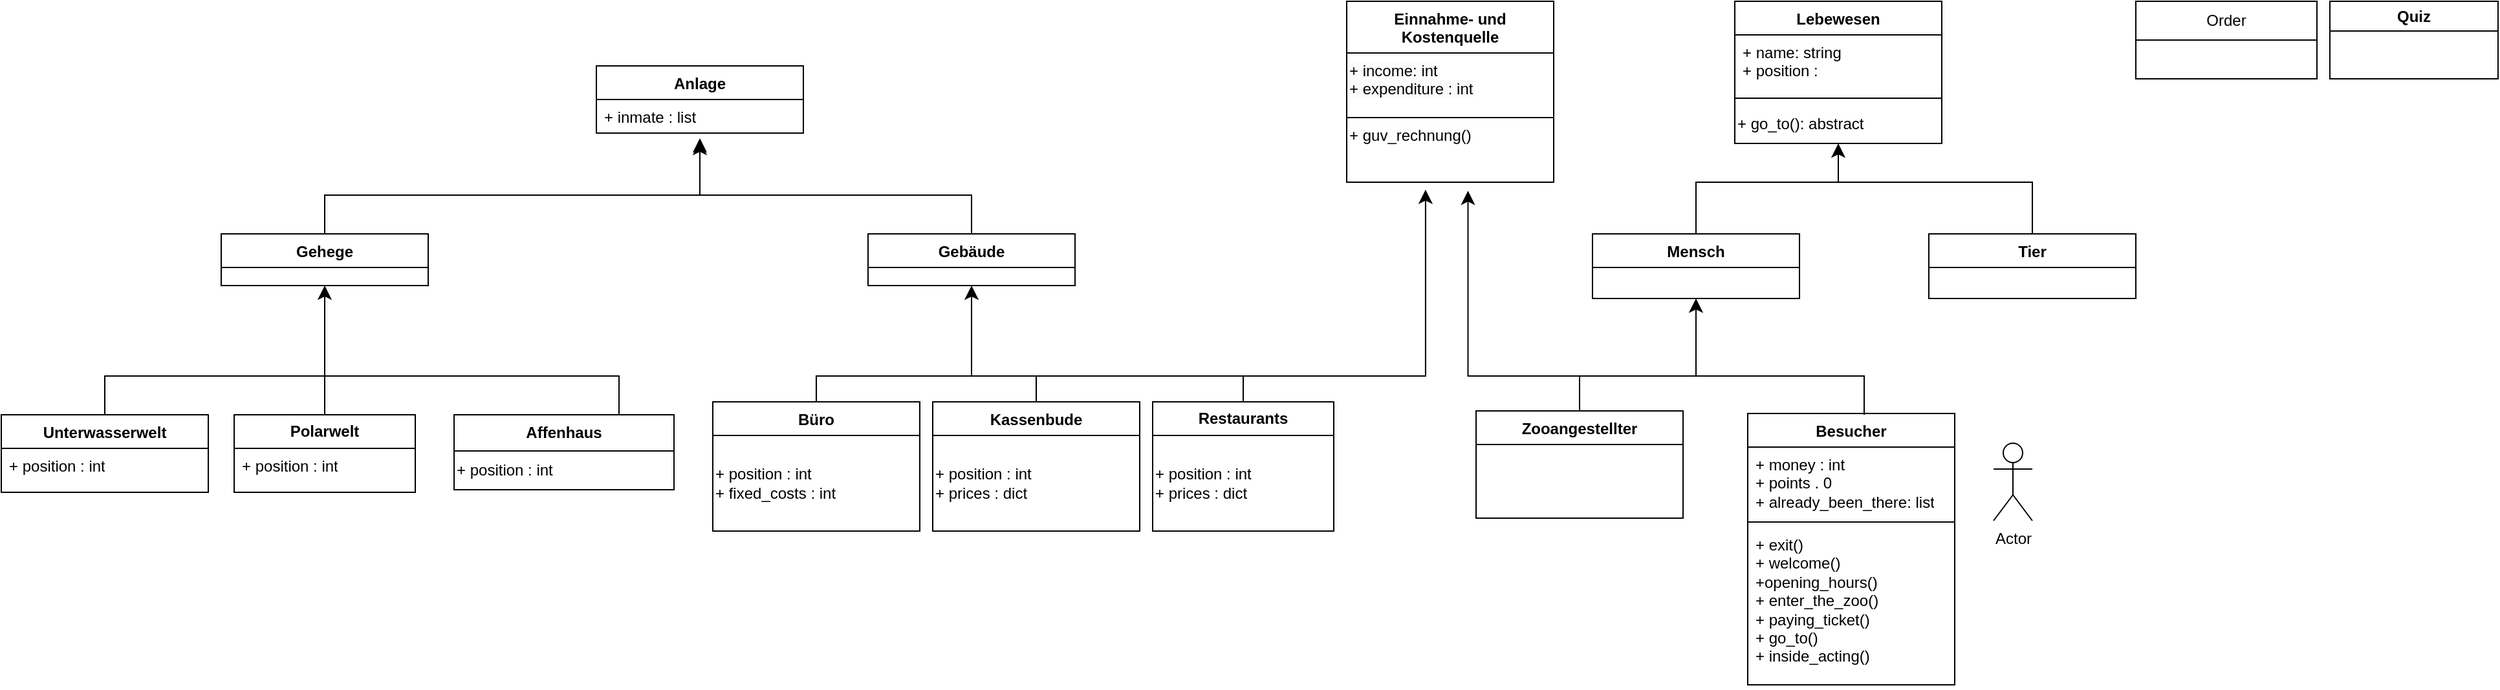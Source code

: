 <mxfile version="23.0.2" type="device">
  <diagram name="Seite-1" id="lcusMvadLFqTSw35JPgq">
    <mxGraphModel dx="1926" dy="869" grid="1" gridSize="10" guides="1" tooltips="1" connect="1" arrows="1" fold="1" page="1" pageScale="1" pageWidth="827" pageHeight="1169" math="0" shadow="0">
      <root>
        <mxCell id="0" />
        <mxCell id="1" parent="0" />
        <mxCell id="fH89amMMzQKabyeHJH6l-1" value="Gehege" style="swimlane;fontStyle=1;align=center;verticalAlign=top;childLayout=stackLayout;horizontal=1;startSize=26;horizontalStack=0;resizeParent=1;resizeParentMax=0;resizeLast=0;collapsible=1;marginBottom=0;whiteSpace=wrap;html=1;" parent="1" vertex="1">
          <mxGeometry x="220" y="200" width="160" height="40" as="geometry" />
        </mxCell>
        <mxCell id="fH89amMMzQKabyeHJH6l-5" value="Gebäude" style="swimlane;fontStyle=1;align=center;verticalAlign=top;childLayout=stackLayout;horizontal=1;startSize=26;horizontalStack=0;resizeParent=1;resizeParentMax=0;resizeLast=0;collapsible=1;marginBottom=0;whiteSpace=wrap;html=1;" parent="1" vertex="1">
          <mxGeometry x="720" y="200" width="160" height="40" as="geometry" />
        </mxCell>
        <mxCell id="fH89amMMzQKabyeHJH6l-9" value="" style="edgeStyle=elbowEdgeStyle;elbow=vertical;endArrow=classic;html=1;curved=0;rounded=0;endSize=8;startSize=8;exitX=0.5;exitY=0;exitDx=0;exitDy=0;" parent="1" source="fH89amMMzQKabyeHJH6l-1" edge="1">
          <mxGeometry width="50" height="50" relative="1" as="geometry">
            <mxPoint x="540" y="176" as="sourcePoint" />
            <mxPoint x="590" y="126" as="targetPoint" />
            <Array as="points">
              <mxPoint x="520" y="170" />
            </Array>
          </mxGeometry>
        </mxCell>
        <mxCell id="fH89amMMzQKabyeHJH6l-10" value="&lt;b&gt;Restaurants&lt;/b&gt;" style="swimlane;fontStyle=0;childLayout=stackLayout;horizontal=1;startSize=26;fillColor=none;horizontalStack=0;resizeParent=1;resizeParentMax=0;resizeLast=0;collapsible=1;marginBottom=0;whiteSpace=wrap;html=1;" parent="1" vertex="1">
          <mxGeometry x="940" y="330" width="140" height="100" as="geometry" />
        </mxCell>
        <mxCell id="LhFCVF2FLrDRZOmn-vVd-13" value="+ position : int&lt;br&gt;+ prices : dict" style="text;html=1;strokeColor=none;fillColor=none;align=left;verticalAlign=middle;whiteSpace=wrap;rounded=0;" vertex="1" parent="fH89amMMzQKabyeHJH6l-10">
          <mxGeometry y="26" width="140" height="74" as="geometry" />
        </mxCell>
        <mxCell id="fH89amMMzQKabyeHJH6l-12" value="" style="edgeStyle=elbowEdgeStyle;elbow=vertical;endArrow=classic;html=1;curved=0;rounded=0;endSize=8;startSize=8;entryX=0.481;entryY=1.077;entryDx=0;entryDy=0;entryPerimeter=0;exitX=0.5;exitY=0;exitDx=0;exitDy=0;" parent="1" source="fH89amMMzQKabyeHJH6l-5" edge="1">
          <mxGeometry width="50" height="50" relative="1" as="geometry">
            <mxPoint x="900" y="230" as="sourcePoint" />
            <mxPoint x="590" y="128.002" as="targetPoint" />
            <Array as="points">
              <mxPoint x="673.04" y="170" />
            </Array>
          </mxGeometry>
        </mxCell>
        <mxCell id="fH89amMMzQKabyeHJH6l-15" value="&lt;b&gt;Polarwelt&lt;/b&gt;" style="swimlane;fontStyle=0;childLayout=stackLayout;horizontal=1;startSize=26;fillColor=none;horizontalStack=0;resizeParent=1;resizeParentMax=0;resizeLast=0;collapsible=1;marginBottom=0;whiteSpace=wrap;html=1;" parent="1" vertex="1">
          <mxGeometry x="230" y="340" width="140" height="60" as="geometry" />
        </mxCell>
        <mxCell id="fH89amMMzQKabyeHJH6l-16" value="+ position : int" style="text;strokeColor=none;fillColor=none;align=left;verticalAlign=top;spacingLeft=4;spacingRight=4;overflow=hidden;rotatable=0;points=[[0,0.5],[1,0.5]];portConstraint=eastwest;whiteSpace=wrap;html=1;" parent="fH89amMMzQKabyeHJH6l-15" vertex="1">
          <mxGeometry y="26" width="140" height="34" as="geometry" />
        </mxCell>
        <mxCell id="fH89amMMzQKabyeHJH6l-21" value="Büro" style="swimlane;fontStyle=1;align=center;verticalAlign=top;childLayout=stackLayout;horizontal=1;startSize=26;horizontalStack=0;resizeParent=1;resizeParentMax=0;resizeLast=0;collapsible=1;marginBottom=0;whiteSpace=wrap;html=1;" parent="1" vertex="1">
          <mxGeometry x="600" y="330" width="160" height="100" as="geometry" />
        </mxCell>
        <mxCell id="LhFCVF2FLrDRZOmn-vVd-7" value="+ position : int&lt;br&gt;+ fixed_costs : int" style="text;html=1;strokeColor=none;fillColor=none;align=left;verticalAlign=middle;whiteSpace=wrap;rounded=0;" vertex="1" parent="fH89amMMzQKabyeHJH6l-21">
          <mxGeometry y="26" width="160" height="74" as="geometry" />
        </mxCell>
        <mxCell id="fH89amMMzQKabyeHJH6l-24" value="Anlage" style="swimlane;fontStyle=1;align=center;verticalAlign=top;childLayout=stackLayout;horizontal=1;startSize=26;horizontalStack=0;resizeParent=1;resizeParentMax=0;resizeLast=0;collapsible=1;marginBottom=0;whiteSpace=wrap;html=1;" parent="1" vertex="1">
          <mxGeometry x="510" y="70" width="160" height="52" as="geometry" />
        </mxCell>
        <mxCell id="fH89amMMzQKabyeHJH6l-25" value="+ inmate : list" style="text;strokeColor=none;fillColor=none;align=left;verticalAlign=top;spacingLeft=4;spacingRight=4;overflow=hidden;rotatable=0;points=[[0,0.5],[1,0.5]];portConstraint=eastwest;whiteSpace=wrap;html=1;" parent="fH89amMMzQKabyeHJH6l-24" vertex="1">
          <mxGeometry y="26" width="160" height="26" as="geometry" />
        </mxCell>
        <mxCell id="fH89amMMzQKabyeHJH6l-29" value="" style="edgeStyle=elbowEdgeStyle;elbow=vertical;endArrow=classic;html=1;curved=0;rounded=0;endSize=8;startSize=8;exitX=0.5;exitY=0;exitDx=0;exitDy=0;entryX=0.5;entryY=1;entryDx=0;entryDy=0;" parent="1" source="fH89amMMzQKabyeHJH6l-10" target="fH89amMMzQKabyeHJH6l-5" edge="1">
          <mxGeometry width="50" height="50" relative="1" as="geometry">
            <mxPoint x="470" y="290" as="sourcePoint" />
            <mxPoint x="801" y="259" as="targetPoint" />
            <Array as="points">
              <mxPoint x="870" y="310" />
            </Array>
          </mxGeometry>
        </mxCell>
        <mxCell id="fH89amMMzQKabyeHJH6l-30" value="Lebewesen" style="swimlane;fontStyle=1;align=center;verticalAlign=top;childLayout=stackLayout;horizontal=1;startSize=26;horizontalStack=0;resizeParent=1;resizeParentMax=0;resizeLast=0;collapsible=1;marginBottom=0;whiteSpace=wrap;html=1;" parent="1" vertex="1">
          <mxGeometry x="1390" y="20" width="160" height="110" as="geometry" />
        </mxCell>
        <mxCell id="fH89amMMzQKabyeHJH6l-31" value="+ name: string&lt;br&gt;+ position :" style="text;strokeColor=none;fillColor=none;align=left;verticalAlign=top;spacingLeft=4;spacingRight=4;overflow=hidden;rotatable=0;points=[[0,0.5],[1,0.5]];portConstraint=eastwest;whiteSpace=wrap;html=1;" parent="fH89amMMzQKabyeHJH6l-30" vertex="1">
          <mxGeometry y="26" width="160" height="44" as="geometry" />
        </mxCell>
        <mxCell id="fH89amMMzQKabyeHJH6l-32" value="" style="line;strokeWidth=1;fillColor=none;align=left;verticalAlign=middle;spacingTop=-1;spacingLeft=3;spacingRight=3;rotatable=0;labelPosition=right;points=[];portConstraint=eastwest;strokeColor=inherit;" parent="fH89amMMzQKabyeHJH6l-30" vertex="1">
          <mxGeometry y="70" width="160" height="10" as="geometry" />
        </mxCell>
        <mxCell id="LhFCVF2FLrDRZOmn-vVd-18" value="+ go_to(): abstract" style="text;html=1;strokeColor=none;fillColor=none;align=left;verticalAlign=middle;whiteSpace=wrap;rounded=0;" vertex="1" parent="fH89amMMzQKabyeHJH6l-30">
          <mxGeometry y="80" width="160" height="30" as="geometry" />
        </mxCell>
        <mxCell id="fH89amMMzQKabyeHJH6l-34" value="Mensch" style="swimlane;fontStyle=1;align=center;verticalAlign=top;childLayout=stackLayout;horizontal=1;startSize=26;horizontalStack=0;resizeParent=1;resizeParentMax=0;resizeLast=0;collapsible=1;marginBottom=0;whiteSpace=wrap;html=1;" parent="1" vertex="1">
          <mxGeometry x="1280" y="200" width="160" height="50" as="geometry" />
        </mxCell>
        <mxCell id="fH89amMMzQKabyeHJH6l-38" value="Tier" style="swimlane;fontStyle=1;align=center;verticalAlign=top;childLayout=stackLayout;horizontal=1;startSize=26;horizontalStack=0;resizeParent=1;resizeParentMax=0;resizeLast=0;collapsible=1;marginBottom=0;whiteSpace=wrap;html=1;" parent="1" vertex="1">
          <mxGeometry x="1540" y="200" width="160" height="50" as="geometry" />
        </mxCell>
        <mxCell id="fH89amMMzQKabyeHJH6l-43" value="" style="edgeStyle=elbowEdgeStyle;elbow=vertical;endArrow=classic;html=1;curved=0;rounded=0;endSize=8;startSize=8;exitX=0.5;exitY=0;exitDx=0;exitDy=0;entryX=0.5;entryY=1;entryDx=0;entryDy=0;" parent="1" source="fH89amMMzQKabyeHJH6l-38" edge="1" target="LhFCVF2FLrDRZOmn-vVd-18">
          <mxGeometry width="50" height="50" relative="1" as="geometry">
            <mxPoint x="1330" y="320" as="sourcePoint" />
            <mxPoint x="1470" y="150" as="targetPoint" />
            <Array as="points">
              <mxPoint x="1610" y="160" />
            </Array>
          </mxGeometry>
        </mxCell>
        <mxCell id="fH89amMMzQKabyeHJH6l-44" value="Zooangestellter" style="swimlane;fontStyle=1;align=center;verticalAlign=top;childLayout=stackLayout;horizontal=1;startSize=26;horizontalStack=0;resizeParent=1;resizeParentMax=0;resizeLast=0;collapsible=1;marginBottom=0;whiteSpace=wrap;html=1;" parent="1" vertex="1">
          <mxGeometry x="1190" y="337" width="160" height="83" as="geometry" />
        </mxCell>
        <mxCell id="fH89amMMzQKabyeHJH6l-46" value="Besucher" style="swimlane;fontStyle=1;align=center;verticalAlign=top;childLayout=stackLayout;horizontal=1;startSize=26;horizontalStack=0;resizeParent=1;resizeParentMax=0;resizeLast=0;collapsible=1;marginBottom=0;whiteSpace=wrap;html=1;" parent="1" vertex="1">
          <mxGeometry x="1400" y="339" width="160" height="210" as="geometry" />
        </mxCell>
        <mxCell id="fH89amMMzQKabyeHJH6l-47" value="+ money : int&lt;br&gt;+ points . 0&lt;br&gt;+ already_been_there: list" style="text;strokeColor=none;fillColor=none;align=left;verticalAlign=top;spacingLeft=4;spacingRight=4;overflow=hidden;rotatable=0;points=[[0,0.5],[1,0.5]];portConstraint=eastwest;whiteSpace=wrap;html=1;" parent="fH89amMMzQKabyeHJH6l-46" vertex="1">
          <mxGeometry y="26" width="160" height="54" as="geometry" />
        </mxCell>
        <mxCell id="fH89amMMzQKabyeHJH6l-48" value="" style="line;strokeWidth=1;fillColor=none;align=left;verticalAlign=middle;spacingTop=-1;spacingLeft=3;spacingRight=3;rotatable=0;labelPosition=right;points=[];portConstraint=eastwest;strokeColor=inherit;" parent="fH89amMMzQKabyeHJH6l-46" vertex="1">
          <mxGeometry y="80" width="160" height="8" as="geometry" />
        </mxCell>
        <mxCell id="fH89amMMzQKabyeHJH6l-49" value="+ exit()&lt;br&gt;+ welcome()&lt;br&gt;+opening_hours()&lt;br&gt;+ enter_the_zoo()&lt;br&gt;+ paying_ticket()&lt;br&gt;+ go_to()&lt;br&gt;+ inside_acting()" style="text;strokeColor=none;fillColor=none;align=left;verticalAlign=top;spacingLeft=4;spacingRight=4;overflow=hidden;rotatable=0;points=[[0,0.5],[1,0.5]];portConstraint=eastwest;whiteSpace=wrap;html=1;" parent="fH89amMMzQKabyeHJH6l-46" vertex="1">
          <mxGeometry y="88" width="160" height="122" as="geometry" />
        </mxCell>
        <mxCell id="fH89amMMzQKabyeHJH6l-50" value="Einnahme- und Kostenquelle" style="swimlane;fontStyle=1;align=center;verticalAlign=top;childLayout=stackLayout;horizontal=1;startSize=40;horizontalStack=0;resizeParent=1;resizeParentMax=0;resizeLast=0;collapsible=1;marginBottom=0;whiteSpace=wrap;html=1;" parent="1" vertex="1">
          <mxGeometry x="1090" y="20" width="160" height="140" as="geometry" />
        </mxCell>
        <mxCell id="LhFCVF2FLrDRZOmn-vVd-12" value="&lt;span style=&quot;color: rgb(0, 0, 0); font-family: Helvetica; font-size: 12px; font-style: normal; font-variant-ligatures: normal; font-variant-caps: normal; font-weight: 400; letter-spacing: normal; orphans: 2; text-align: left; text-indent: 0px; text-transform: none; widows: 2; word-spacing: 0px; -webkit-text-stroke-width: 0px; background-color: rgb(251, 251, 251); text-decoration-thickness: initial; text-decoration-style: initial; text-decoration-color: initial; float: none; display: inline !important;&quot;&gt;+ income: int&lt;/span&gt;&lt;br style=&quot;border-color: var(--border-color); color: rgb(0, 0, 0); font-family: Helvetica; font-size: 12px; font-style: normal; font-variant-ligatures: normal; font-variant-caps: normal; font-weight: 400; letter-spacing: normal; orphans: 2; text-align: left; text-indent: 0px; text-transform: none; widows: 2; word-spacing: 0px; -webkit-text-stroke-width: 0px; background-color: rgb(251, 251, 251); text-decoration-thickness: initial; text-decoration-style: initial; text-decoration-color: initial;&quot;&gt;&lt;span style=&quot;color: rgb(0, 0, 0); font-family: Helvetica; font-size: 12px; font-style: normal; font-variant-ligatures: normal; font-variant-caps: normal; font-weight: 400; letter-spacing: normal; orphans: 2; text-align: left; text-indent: 0px; text-transform: none; widows: 2; word-spacing: 0px; -webkit-text-stroke-width: 0px; background-color: rgb(251, 251, 251); text-decoration-thickness: initial; text-decoration-style: initial; text-decoration-color: initial; float: none; display: inline !important;&quot;&gt;+ expenditure : int&lt;/span&gt;" style="text;whiteSpace=wrap;html=1;" vertex="1" parent="fH89amMMzQKabyeHJH6l-50">
          <mxGeometry y="40" width="160" height="50" as="geometry" />
        </mxCell>
        <mxCell id="LhFCVF2FLrDRZOmn-vVd-15" value="+ guv_rechnung()" style="text;whiteSpace=wrap;html=1;" vertex="1" parent="fH89amMMzQKabyeHJH6l-50">
          <mxGeometry y="90" width="160" height="50" as="geometry" />
        </mxCell>
        <mxCell id="LhFCVF2FLrDRZOmn-vVd-16" value="" style="endArrow=none;html=1;rounded=0;exitX=0;exitY=1;exitDx=0;exitDy=0;entryX=1;entryY=0;entryDx=0;entryDy=0;" edge="1" parent="fH89amMMzQKabyeHJH6l-50" source="LhFCVF2FLrDRZOmn-vVd-12" target="LhFCVF2FLrDRZOmn-vVd-15">
          <mxGeometry width="50" height="50" relative="1" as="geometry">
            <mxPoint x="-60" y="300" as="sourcePoint" />
            <mxPoint x="-10" y="250" as="targetPoint" />
          </mxGeometry>
        </mxCell>
        <mxCell id="fH89amMMzQKabyeHJH6l-54" value="" style="edgeStyle=elbowEdgeStyle;elbow=vertical;endArrow=classic;html=1;curved=0;rounded=0;endSize=8;startSize=8;exitX=0.5;exitY=0;exitDx=0;exitDy=0;entryX=0.381;entryY=1.116;entryDx=0;entryDy=0;entryPerimeter=0;" parent="1" source="fH89amMMzQKabyeHJH6l-10" target="LhFCVF2FLrDRZOmn-vVd-15" edge="1">
          <mxGeometry width="50" height="50" relative="1" as="geometry">
            <mxPoint x="1070" y="320" as="sourcePoint" />
            <mxPoint x="1150" y="170" as="targetPoint" />
            <Array as="points">
              <mxPoint x="1050" y="310" />
            </Array>
          </mxGeometry>
        </mxCell>
        <mxCell id="fH89amMMzQKabyeHJH6l-57" value="" style="edgeStyle=elbowEdgeStyle;elbow=vertical;endArrow=classic;html=1;curved=0;rounded=0;endSize=8;startSize=8;entryX=0.5;entryY=1;entryDx=0;entryDy=0;" parent="1" target="fH89amMMzQKabyeHJH6l-34" edge="1">
          <mxGeometry width="50" height="50" relative="1" as="geometry">
            <mxPoint x="1490" y="340" as="sourcePoint" />
            <mxPoint x="1369.44" y="257.804" as="targetPoint" />
            <Array as="points">
              <mxPoint x="1430" y="310" />
            </Array>
          </mxGeometry>
        </mxCell>
        <mxCell id="fH89amMMzQKabyeHJH6l-59" value="Affenhaus" style="swimlane;fontStyle=1;align=center;verticalAlign=top;childLayout=stackLayout;horizontal=1;startSize=28;horizontalStack=0;resizeParent=1;resizeParentMax=0;resizeLast=0;collapsible=1;marginBottom=0;whiteSpace=wrap;html=1;" parent="1" vertex="1">
          <mxGeometry x="400" y="340" width="170" height="58" as="geometry" />
        </mxCell>
        <mxCell id="LhFCVF2FLrDRZOmn-vVd-6" value="+ position : int" style="text;html=1;align=left;verticalAlign=middle;resizable=0;points=[];autosize=1;strokeColor=none;fillColor=none;" vertex="1" parent="fH89amMMzQKabyeHJH6l-59">
          <mxGeometry y="28" width="170" height="30" as="geometry" />
        </mxCell>
        <mxCell id="fH89amMMzQKabyeHJH6l-63" value="Unterwasserwelt" style="swimlane;fontStyle=1;align=center;verticalAlign=top;childLayout=stackLayout;horizontal=1;startSize=26;horizontalStack=0;resizeParent=1;resizeParentMax=0;resizeLast=0;collapsible=1;marginBottom=0;whiteSpace=wrap;html=1;" parent="1" vertex="1">
          <mxGeometry x="50" y="340" width="160" height="60" as="geometry" />
        </mxCell>
        <mxCell id="fH89amMMzQKabyeHJH6l-64" value="+ position : int" style="text;strokeColor=none;fillColor=none;align=left;verticalAlign=top;spacingLeft=4;spacingRight=4;overflow=hidden;rotatable=0;points=[[0,0.5],[1,0.5]];portConstraint=eastwest;whiteSpace=wrap;html=1;" parent="fH89amMMzQKabyeHJH6l-63" vertex="1">
          <mxGeometry y="26" width="160" height="34" as="geometry" />
        </mxCell>
        <mxCell id="fH89amMMzQKabyeHJH6l-73" value="" style="edgeStyle=elbowEdgeStyle;elbow=vertical;endArrow=classic;html=1;curved=0;rounded=0;endSize=8;startSize=8;entryX=0.5;entryY=1;entryDx=0;entryDy=0;exitX=0.75;exitY=0;exitDx=0;exitDy=0;" parent="1" source="fH89amMMzQKabyeHJH6l-59" target="fH89amMMzQKabyeHJH6l-1" edge="1">
          <mxGeometry width="50" height="50" relative="1" as="geometry">
            <mxPoint x="525" y="320" as="sourcePoint" />
            <mxPoint x="299.36" y="265.798" as="targetPoint" />
            <Array as="points">
              <mxPoint x="410" y="310" />
            </Array>
          </mxGeometry>
        </mxCell>
        <mxCell id="fH89amMMzQKabyeHJH6l-74" value="Kassenbude" style="swimlane;fontStyle=1;align=center;verticalAlign=top;childLayout=stackLayout;horizontal=1;startSize=26;horizontalStack=0;resizeParent=1;resizeParentMax=0;resizeLast=0;collapsible=1;marginBottom=0;whiteSpace=wrap;html=1;" parent="1" vertex="1">
          <mxGeometry x="770" y="330" width="160" height="100" as="geometry" />
        </mxCell>
        <mxCell id="LhFCVF2FLrDRZOmn-vVd-9" value="+ position : int&lt;br&gt;+ prices : dict" style="text;html=1;strokeColor=none;fillColor=none;align=left;verticalAlign=middle;whiteSpace=wrap;rounded=0;" vertex="1" parent="fH89amMMzQKabyeHJH6l-74">
          <mxGeometry y="26" width="160" height="74" as="geometry" />
        </mxCell>
        <mxCell id="fH89amMMzQKabyeHJH6l-78" value="" style="endArrow=none;html=1;rounded=0;exitX=0.5;exitY=0;exitDx=0;exitDy=0;" parent="1" source="fH89amMMzQKabyeHJH6l-74" edge="1">
          <mxGeometry width="50" height="50" relative="1" as="geometry">
            <mxPoint x="1050" y="320" as="sourcePoint" />
            <mxPoint x="850" y="310" as="targetPoint" />
          </mxGeometry>
        </mxCell>
        <mxCell id="fH89amMMzQKabyeHJH6l-85" value="Actor" style="shape=umlActor;verticalLabelPosition=bottom;verticalAlign=top;html=1;outlineConnect=0;" parent="1" vertex="1">
          <mxGeometry x="1590" y="362" width="30" height="60" as="geometry" />
        </mxCell>
        <mxCell id="LhFCVF2FLrDRZOmn-vVd-2" value="" style="shape=partialRectangle;whiteSpace=wrap;html=1;bottom=0;right=0;fillColor=none;" vertex="1" parent="1">
          <mxGeometry x="680" y="310" width="120" height="20" as="geometry" />
        </mxCell>
        <mxCell id="LhFCVF2FLrDRZOmn-vVd-4" value="" style="shape=partialRectangle;whiteSpace=wrap;html=1;bottom=0;right=0;fillColor=none;" vertex="1" parent="1">
          <mxGeometry x="130" y="310" width="170" height="30" as="geometry" />
        </mxCell>
        <mxCell id="LhFCVF2FLrDRZOmn-vVd-5" value="" style="endArrow=none;html=1;rounded=0;exitX=0.5;exitY=0;exitDx=0;exitDy=0;entryX=1;entryY=0;entryDx=0;entryDy=0;" edge="1" parent="1" source="fH89amMMzQKabyeHJH6l-15" target="LhFCVF2FLrDRZOmn-vVd-4">
          <mxGeometry width="50" height="50" relative="1" as="geometry">
            <mxPoint x="450" y="330" as="sourcePoint" />
            <mxPoint x="500" y="280" as="targetPoint" />
          </mxGeometry>
        </mxCell>
        <mxCell id="LhFCVF2FLrDRZOmn-vVd-19" value="" style="shape=partialRectangle;whiteSpace=wrap;html=1;bottom=0;right=0;fillColor=none;" vertex="1" parent="1">
          <mxGeometry x="1360" y="160" width="110" height="40" as="geometry" />
        </mxCell>
        <mxCell id="LhFCVF2FLrDRZOmn-vVd-20" value="" style="edgeStyle=elbowEdgeStyle;elbow=vertical;endArrow=classic;html=1;curved=0;rounded=0;endSize=8;startSize=8;exitX=0.5;exitY=0;exitDx=0;exitDy=0;entryX=0.586;entryY=1.132;entryDx=0;entryDy=0;entryPerimeter=0;" edge="1" parent="1" source="fH89amMMzQKabyeHJH6l-44" target="LhFCVF2FLrDRZOmn-vVd-15">
          <mxGeometry width="50" height="50" relative="1" as="geometry">
            <mxPoint x="1500" y="220" as="sourcePoint" />
            <mxPoint x="1550" y="170" as="targetPoint" />
            <Array as="points">
              <mxPoint x="1300" y="310" />
            </Array>
          </mxGeometry>
        </mxCell>
        <mxCell id="LhFCVF2FLrDRZOmn-vVd-22" value="" style="endArrow=none;html=1;rounded=0;" edge="1" parent="1">
          <mxGeometry width="50" height="50" relative="1" as="geometry">
            <mxPoint x="1270" y="310" as="sourcePoint" />
            <mxPoint x="1360" y="310" as="targetPoint" />
          </mxGeometry>
        </mxCell>
        <mxCell id="LhFCVF2FLrDRZOmn-vVd-23" value="Order" style="swimlane;fontStyle=0;childLayout=stackLayout;horizontal=1;startSize=30;horizontalStack=0;resizeParent=1;resizeParentMax=0;resizeLast=0;collapsible=1;marginBottom=0;whiteSpace=wrap;html=1;" vertex="1" parent="1">
          <mxGeometry x="1700" y="20" width="140" height="60" as="geometry" />
        </mxCell>
        <mxCell id="LhFCVF2FLrDRZOmn-vVd-27" value="Quiz" style="swimlane;whiteSpace=wrap;html=1;" vertex="1" parent="1">
          <mxGeometry x="1850" y="20" width="130" height="60" as="geometry" />
        </mxCell>
      </root>
    </mxGraphModel>
  </diagram>
</mxfile>

